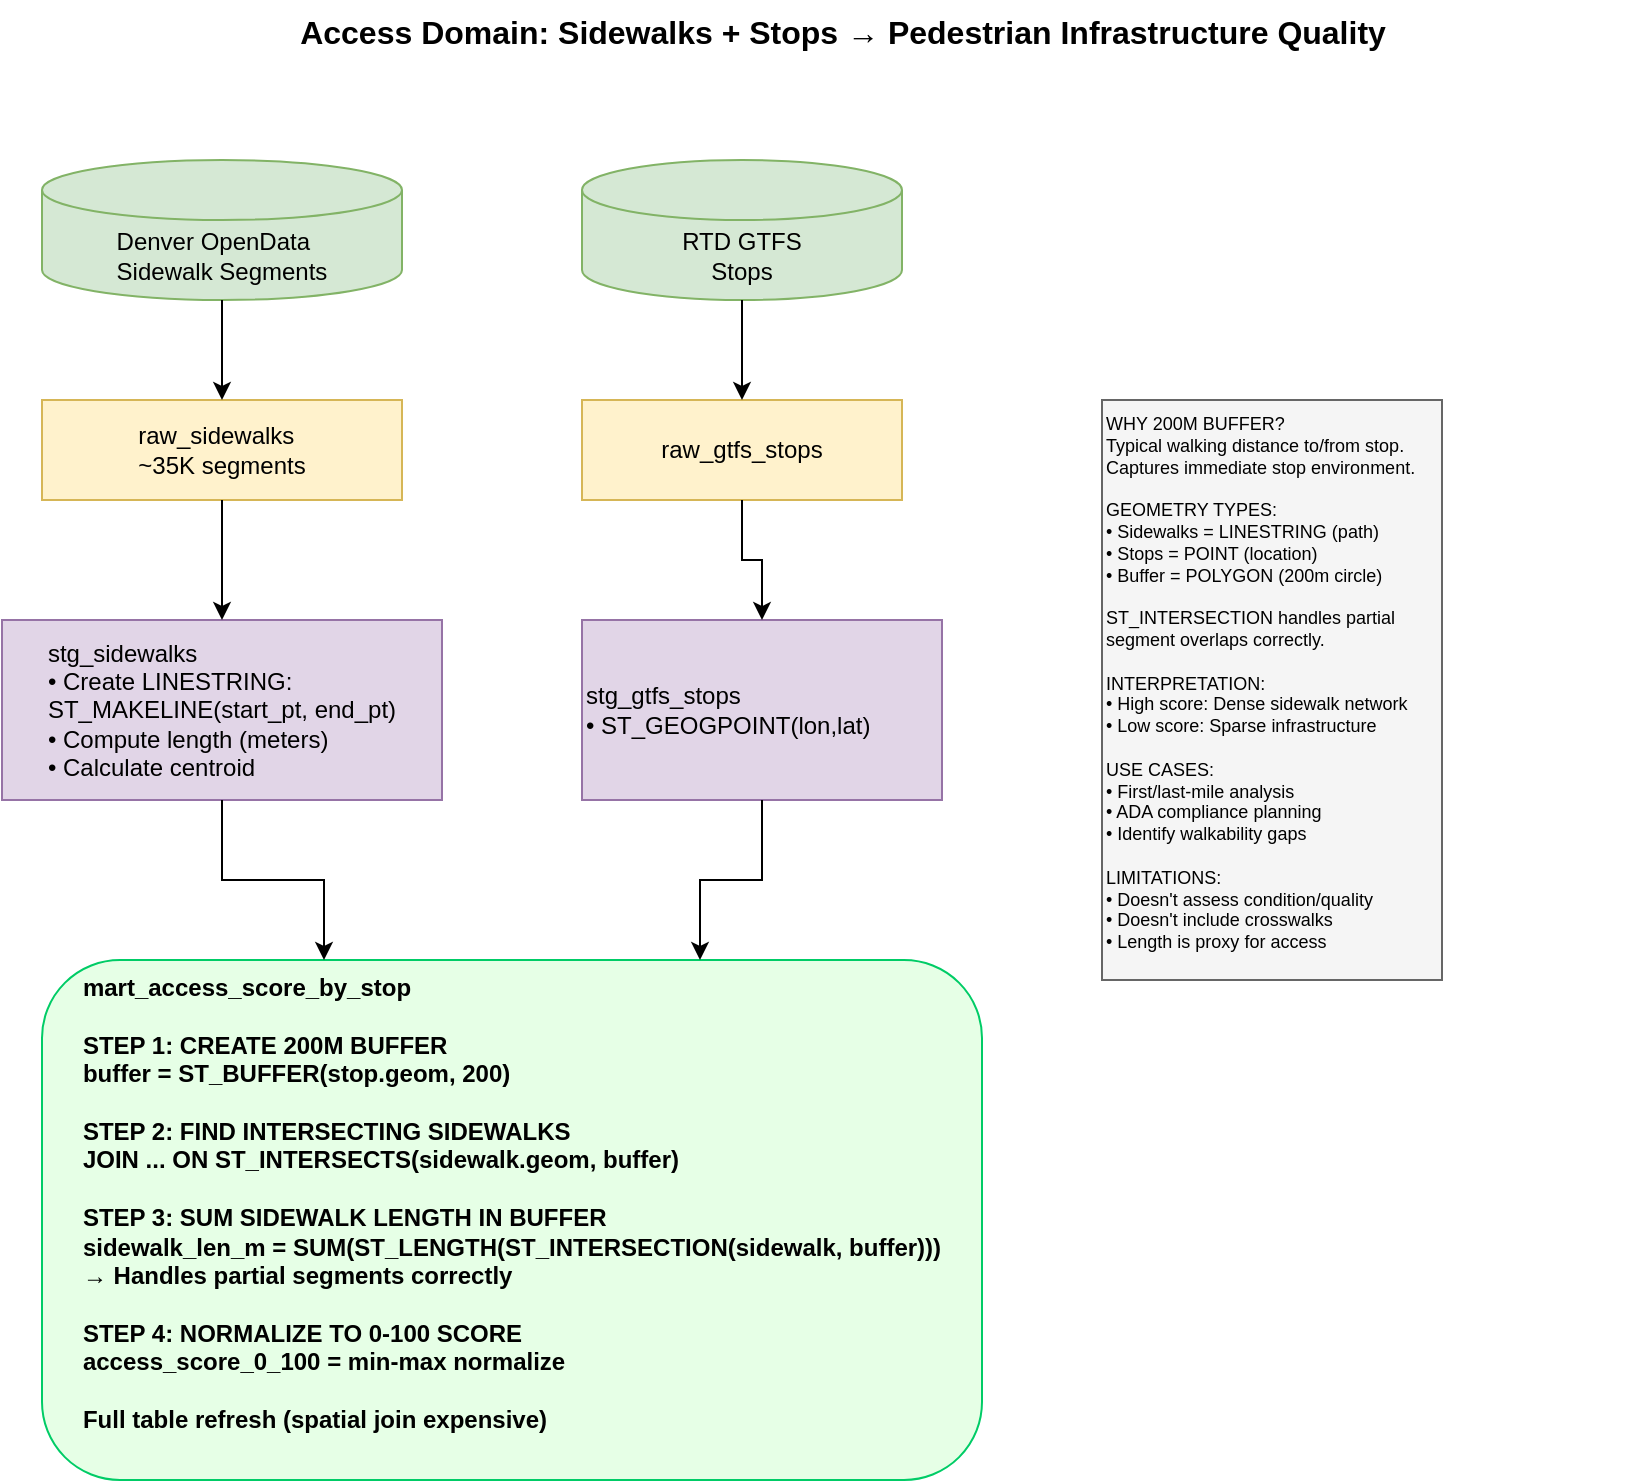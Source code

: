 <mxfile>
    <diagram id="access-lineage" name="Access Domain Lineage">
        <mxGraphModel dx="734" dy="515" grid="1" gridSize="10" guides="1" tooltips="1" connect="1" arrows="1" fold="1" page="1" pageScale="1" pageWidth="1100" pageHeight="750" math="0" shadow="0">
            <root>
                <mxCell id="0"/>
                <mxCell id="1" parent="0"/>
                <mxCell id="title" value="Access Domain: Sidewalks + Stops → Pedestrian Infrastructure Quality" style="text;html=1;strokeColor=none;fillColor=none;align=center;fontSize=16;fontStyle=1;" parent="1" vertex="1">
                    <mxGeometry x="150" y="20" width="800" height="30" as="geometry"/>
                </mxCell>
                <mxCell id="src-sidewalks" value="&lt;div style=&quot;text-align: justify;&quot;&gt;&lt;span style=&quot;background-color: transparent;&quot;&gt;Denver OpenData&lt;/span&gt;&lt;/div&gt;&lt;div style=&quot;text-align: justify;&quot;&gt;&lt;span style=&quot;background-color: transparent;&quot;&gt;Sidewalk Segments&lt;/span&gt;&lt;/div&gt;" style="shape=cylinder3;whiteSpace=wrap;html=1;boundedLbl=1;backgroundOutline=1;size=15;fillColor=#d5e8d4;strokeColor=#82b366;" parent="1" vertex="1">
                    <mxGeometry x="150" y="100" width="180" height="70" as="geometry"/>
                </mxCell>
                <mxCell id="src-stops" value="RTD GTFS&#xa;Stops" style="shape=cylinder3;whiteSpace=wrap;html=1;boundedLbl=1;backgroundOutline=1;size=15;fillColor=#d5e8d4;strokeColor=#82b366;" parent="1" vertex="1">
                    <mxGeometry x="420" y="100" width="160" height="70" as="geometry"/>
                </mxCell>
                <mxCell id="raw-sidewalks" value="&lt;div style=&quot;text-align: justify;&quot;&gt;&lt;span style=&quot;background-color: transparent;&quot;&gt;raw_sidewalks&lt;/span&gt;&lt;/div&gt;&lt;div style=&quot;text-align: justify;&quot;&gt;&lt;span style=&quot;background-color: transparent;&quot;&gt;~35K segments&lt;/span&gt;&lt;/div&gt;" style="rounded=0;whiteSpace=wrap;html=1;fillColor=#fff2cc;strokeColor=#d6b656;" parent="1" vertex="1">
                    <mxGeometry x="150" y="220" width="180" height="50" as="geometry"/>
                </mxCell>
                <mxCell id="raw-stops" value="&lt;div style=&quot;text-align: justify;&quot;&gt;&lt;span style=&quot;background-color: transparent;&quot;&gt;raw_gtfs_stops&lt;/span&gt;&lt;/div&gt;" style="rounded=0;whiteSpace=wrap;html=1;fillColor=#fff2cc;strokeColor=#d6b656;" parent="1" vertex="1">
                    <mxGeometry x="420" y="220" width="160" height="50" as="geometry"/>
                </mxCell>
                <mxCell id="stg-sidewalks" value="&lt;div style=&quot;text-align: justify;&quot;&gt;&lt;span style=&quot;background-color: transparent;&quot;&gt;stg_sidewalks&lt;/span&gt;&lt;/div&gt;&lt;div style=&quot;text-align: justify;&quot;&gt;&lt;span style=&quot;background-color: transparent;&quot;&gt;• Create LINESTRING:&lt;/span&gt;&lt;/div&gt;&lt;div style=&quot;text-align: justify;&quot;&gt;&lt;span style=&quot;background-color: transparent;&quot;&gt;ST_MAKELINE(start_pt, end_pt)&lt;/span&gt;&lt;/div&gt;&lt;div style=&quot;text-align: justify;&quot;&gt;&lt;span style=&quot;background-color: transparent;&quot;&gt;• Compute length (meters)&lt;/span&gt;&lt;/div&gt;&lt;div style=&quot;text-align: justify;&quot;&gt;&lt;span style=&quot;background-color: transparent;&quot;&gt;• Calculate centroid&lt;/span&gt;&lt;/div&gt;" style="rounded=0;whiteSpace=wrap;html=1;fillColor=#e1d5e7;strokeColor=#9673a6;align=center;" parent="1" vertex="1">
                    <mxGeometry x="130" y="330" width="220" height="90" as="geometry"/>
                </mxCell>
                <mxCell id="stg-stops" value="&lt;div style=&quot;text-align: justify;&quot;&gt;&lt;span style=&quot;background-color: transparent;&quot;&gt;stg_gtfs_stops&lt;/span&gt;&lt;/div&gt;&lt;div style=&quot;text-align: justify;&quot;&gt;&lt;span style=&quot;background-color: transparent;&quot;&gt;• ST_GEOGPOINT(lon,lat)&lt;/span&gt;&lt;/div&gt;" style="rounded=0;whiteSpace=wrap;html=1;fillColor=#e1d5e7;strokeColor=#9673a6;align=left;" parent="1" vertex="1">
                    <mxGeometry x="420" y="330" width="180" height="90" as="geometry"/>
                </mxCell>
                <mxCell id="mart" value="&lt;div style=&quot;text-align: justify;&quot;&gt;&lt;span style=&quot;background-color: transparent;&quot;&gt;mart_access_score_by_stop&lt;/span&gt;&lt;/div&gt;&lt;div style=&quot;text-align: justify;&quot;&gt;&lt;br&gt;&lt;/div&gt;&lt;div style=&quot;text-align: justify;&quot;&gt;&lt;span style=&quot;background-color: transparent;&quot;&gt;STEP 1: CREATE 200M BUFFER&lt;/span&gt;&lt;/div&gt;&lt;div style=&quot;text-align: justify;&quot;&gt;&lt;span style=&quot;background-color: transparent;&quot;&gt;buffer = ST_BUFFER(stop.geom, 200)&lt;/span&gt;&lt;/div&gt;&lt;div style=&quot;text-align: justify;&quot;&gt;&lt;br&gt;&lt;/div&gt;&lt;div style=&quot;text-align: justify;&quot;&gt;&lt;span style=&quot;background-color: transparent;&quot;&gt;STEP 2: FIND INTERSECTING SIDEWALKS&lt;/span&gt;&lt;/div&gt;&lt;div style=&quot;text-align: justify;&quot;&gt;&lt;span style=&quot;background-color: transparent;&quot;&gt;JOIN ... ON ST_INTERSECTS(sidewalk.geom, buffer)&lt;/span&gt;&lt;/div&gt;&lt;div style=&quot;text-align: justify;&quot;&gt;&lt;br&gt;&lt;/div&gt;&lt;div style=&quot;text-align: justify;&quot;&gt;&lt;span style=&quot;background-color: transparent;&quot;&gt;STEP 3: SUM SIDEWALK LENGTH IN BUFFER&lt;/span&gt;&lt;/div&gt;&lt;div style=&quot;text-align: justify;&quot;&gt;&lt;span style=&quot;background-color: transparent;&quot;&gt;sidewalk_len_m = SUM(ST_LENGTH(ST_INTERSECTION(sidewalk, buffer)))&lt;/span&gt;&lt;/div&gt;&lt;div style=&quot;text-align: justify;&quot;&gt;&lt;span style=&quot;background-color: transparent;&quot;&gt;→ Handles partial segments correctly&lt;/span&gt;&lt;/div&gt;&lt;div style=&quot;text-align: justify;&quot;&gt;&lt;br&gt;&lt;/div&gt;&lt;div style=&quot;text-align: justify;&quot;&gt;&lt;span style=&quot;background-color: transparent;&quot;&gt;STEP 4: NORMALIZE TO 0-100 SCORE&lt;/span&gt;&lt;/div&gt;&lt;div style=&quot;text-align: justify;&quot;&gt;&lt;span style=&quot;background-color: transparent;&quot;&gt;access_score_0_100 = min-max normalize&lt;/span&gt;&lt;/div&gt;&lt;div style=&quot;text-align: justify;&quot;&gt;&lt;br&gt;&lt;/div&gt;&lt;div style=&quot;text-align: justify;&quot;&gt;&lt;span style=&quot;background-color: transparent;&quot;&gt;Full table refresh (spatial join expensive)&lt;/span&gt;&lt;/div&gt;" style="rounded=1;whiteSpace=wrap;html=1;fillColor=#e6ffe6;strokeColor=#00cc66;align=center;verticalAlign=top;fontStyle=1;" parent="1" vertex="1">
                    <mxGeometry x="150" y="500" width="470" height="260" as="geometry"/>
                </mxCell>
                <mxCell id="e1" value="" style="edgeStyle=orthogonalEdgeStyle;rounded=0;html=1;" parent="1" source="src-sidewalks" target="raw-sidewalks" edge="1">
                    <mxGeometry relative="1" as="geometry"/>
                </mxCell>
                <mxCell id="e2" value="" style="edgeStyle=orthogonalEdgeStyle;rounded=0;html=1;" parent="1" source="src-stops" target="raw-stops" edge="1">
                    <mxGeometry relative="1" as="geometry"/>
                </mxCell>
                <mxCell id="e3" value="" style="edgeStyle=orthogonalEdgeStyle;rounded=0;html=1;" parent="1" source="raw-sidewalks" target="stg-sidewalks" edge="1">
                    <mxGeometry relative="1" as="geometry"/>
                </mxCell>
                <mxCell id="e4" value="" style="edgeStyle=orthogonalEdgeStyle;rounded=0;html=1;" parent="1" source="raw-stops" target="stg-stops" edge="1">
                    <mxGeometry relative="1" as="geometry"/>
                </mxCell>
                <mxCell id="e5" value="" style="edgeStyle=orthogonalEdgeStyle;rounded=0;html=1;exitX=0.5;exitY=1;entryX=0.3;entryY=0;" parent="1" source="stg-sidewalks" target="mart" edge="1">
                    <mxGeometry relative="1" as="geometry"/>
                </mxCell>
                <mxCell id="e6" value="" style="edgeStyle=orthogonalEdgeStyle;rounded=0;html=1;exitX=0.5;exitY=1;entryX=0.7;entryY=0;" parent="1" source="stg-stops" target="mart" edge="1">
                    <mxGeometry relative="1" as="geometry"/>
                </mxCell>
                <mxCell id="notes" value="WHY 200M BUFFER?&#xa;Typical walking distance to/from stop.&#xa;Captures immediate stop environment.&#xa;&#xa;GEOMETRY TYPES:&#xa;• Sidewalks = LINESTRING (path)&#xa;• Stops = POINT (location)&#xa;• Buffer = POLYGON (200m circle)&#xa;&#xa;ST_INTERSECTION handles partial&#xa;segment overlaps correctly.&#xa;&#xa;INTERPRETATION:&#xa;• High score: Dense sidewalk network&#xa;• Low score: Sparse infrastructure&#xa;&#xa;USE CASES:&#xa;• First/last-mile analysis&#xa;• ADA compliance planning&#xa;• Identify walkability gaps&#xa;&#xa;LIMITATIONS:&#xa;• Doesn&#39;t assess condition/quality&#xa;• Doesn&#39;t include crosswalks&#xa;• Length is proxy for access" style="rounded=0;whiteSpace=wrap;html=1;fillColor=#f5f5f5;strokeColor=#666666;align=left;verticalAlign=top;fontSize=9;" parent="1" vertex="1">
                    <mxGeometry x="680" y="220" width="170" height="290" as="geometry"/>
                </mxCell>
            </root>
        </mxGraphModel>
    </diagram>
</mxfile>